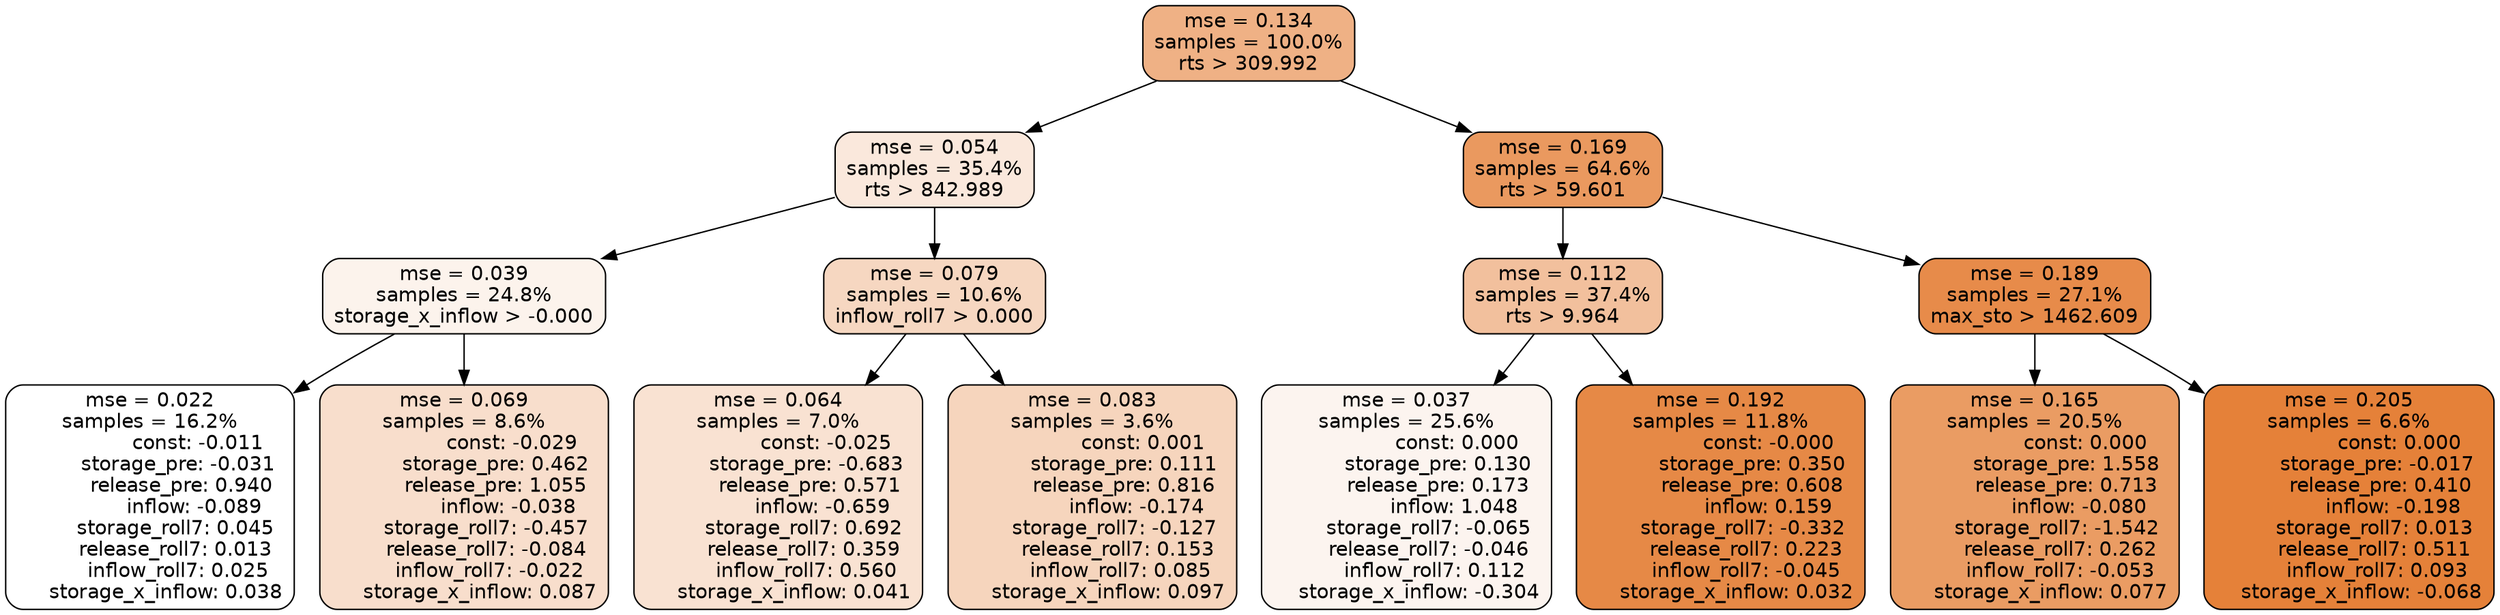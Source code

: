 digraph tree {
node [shape=rectangle, style="filled, rounded", color="black", fontname=helvetica] ;
edge [fontname=helvetica] ;
	"0" [label="mse = 0.134
samples = 100.0%
rts > 309.992", fillcolor="#efb185"]
	"8" [label="mse = 0.054
samples = 35.4%
rts > 842.989", fillcolor="#fae8dc"]
	"1" [label="mse = 0.169
samples = 64.6%
rts > 59.601", fillcolor="#ea995f"]
	"9" [label="mse = 0.039
samples = 24.8%
storage_x_inflow > -0.000", fillcolor="#fcf3ec"]
	"12" [label="mse = 0.079
samples = 10.6%
inflow_roll7 > 0.000", fillcolor="#f6d7c1"]
	"2" [label="mse = 0.112
samples = 37.4%
rts > 9.964", fillcolor="#f2c09d"]
	"5" [label="mse = 0.189
samples = 27.1%
max_sto > 1462.609", fillcolor="#e78b4a"]
	"10" [label="mse = 0.022
samples = 16.2%
               const: -0.011
         storage_pre: -0.031
          release_pre: 0.940
              inflow: -0.089
        storage_roll7: 0.045
        release_roll7: 0.013
         inflow_roll7: 0.025
     storage_x_inflow: 0.038", fillcolor="#ffffff"]
	"11" [label="mse = 0.069
samples = 8.6%
               const: -0.029
          storage_pre: 0.462
          release_pre: 1.055
              inflow: -0.038
       storage_roll7: -0.457
       release_roll7: -0.084
        inflow_roll7: -0.022
     storage_x_inflow: 0.087", fillcolor="#f8decc"]
	"13" [label="mse = 0.064
samples = 7.0%
               const: -0.025
         storage_pre: -0.683
          release_pre: 0.571
              inflow: -0.659
        storage_roll7: 0.692
        release_roll7: 0.359
         inflow_roll7: 0.560
     storage_x_inflow: 0.041", fillcolor="#f9e2d2"]
	"14" [label="mse = 0.083
samples = 3.6%
                const: 0.001
          storage_pre: 0.111
          release_pre: 0.816
              inflow: -0.174
       storage_roll7: -0.127
        release_roll7: 0.153
         inflow_roll7: 0.085
     storage_x_inflow: 0.097", fillcolor="#f6d5bd"]
	"3" [label="mse = 0.037
samples = 25.6%
                const: 0.000
          storage_pre: 0.130
          release_pre: 0.173
               inflow: 1.048
       storage_roll7: -0.065
       release_roll7: -0.046
         inflow_roll7: 0.112
    storage_x_inflow: -0.304", fillcolor="#fcf4ef"]
	"4" [label="mse = 0.192
samples = 11.8%
               const: -0.000
          storage_pre: 0.350
          release_pre: 0.608
               inflow: 0.159
       storage_roll7: -0.332
        release_roll7: 0.223
        inflow_roll7: -0.045
     storage_x_inflow: 0.032", fillcolor="#e68946"]
	"6" [label="mse = 0.165
samples = 20.5%
                const: 0.000
          storage_pre: 1.558
          release_pre: 0.713
              inflow: -0.080
       storage_roll7: -1.542
        release_roll7: 0.262
        inflow_roll7: -0.053
     storage_x_inflow: 0.077", fillcolor="#ea9c63"]
	"7" [label="mse = 0.205
samples = 6.6%
                const: 0.000
         storage_pre: -0.017
          release_pre: 0.410
              inflow: -0.198
        storage_roll7: 0.013
        release_roll7: 0.511
         inflow_roll7: 0.093
    storage_x_inflow: -0.068", fillcolor="#e58139"]

	"0" -> "1"
	"0" -> "8"
	"8" -> "9"
	"8" -> "12"
	"1" -> "2"
	"1" -> "5"
	"9" -> "10"
	"9" -> "11"
	"12" -> "13"
	"12" -> "14"
	"2" -> "3"
	"2" -> "4"
	"5" -> "6"
	"5" -> "7"
}